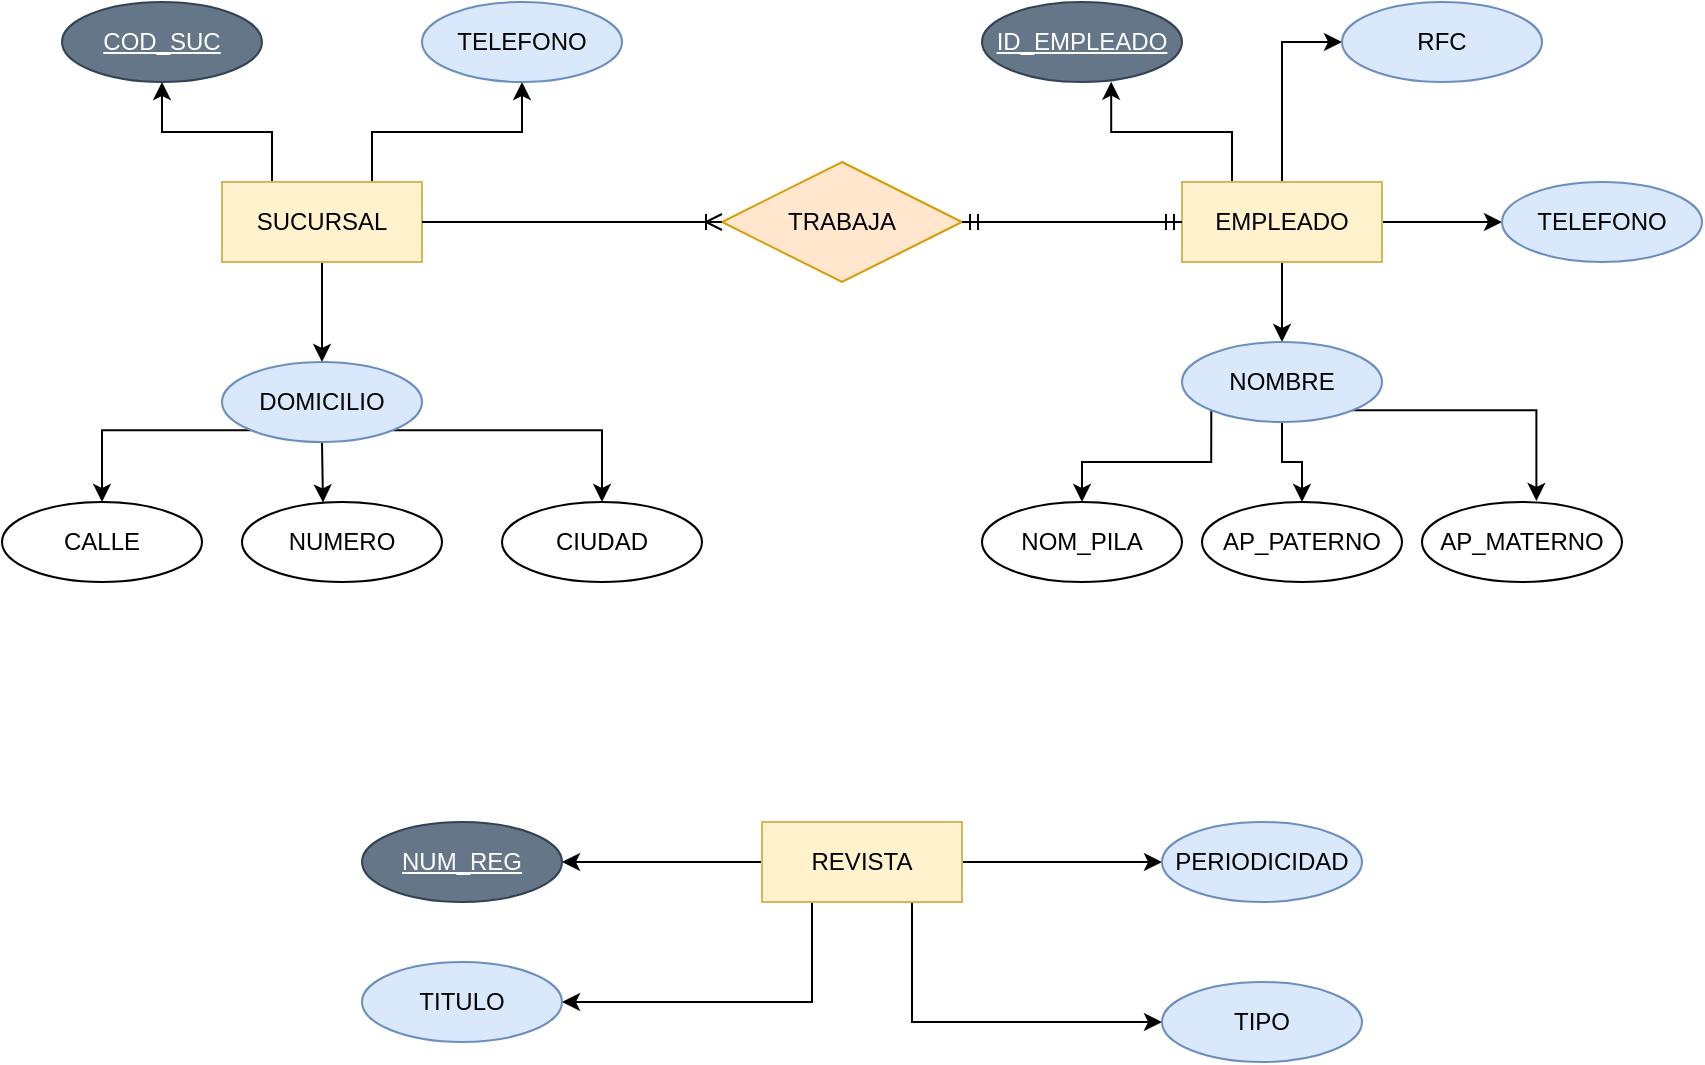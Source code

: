 <mxfile version="20.5.3" type="github">
  <diagram id="IcM1o4SqzcIltdS7G6mZ" name="Página-1">
    <mxGraphModel dx="924" dy="543" grid="1" gridSize="10" guides="1" tooltips="1" connect="1" arrows="1" fold="1" page="1" pageScale="1" pageWidth="827" pageHeight="1169" math="0" shadow="0">
      <root>
        <mxCell id="0" />
        <mxCell id="1" parent="0" />
        <mxCell id="lECHeXkg4zSk70x9dJNj-9" style="edgeStyle=orthogonalEdgeStyle;rounded=0;orthogonalLoop=1;jettySize=auto;html=1;exitX=0.25;exitY=0;exitDx=0;exitDy=0;entryX=0.5;entryY=1;entryDx=0;entryDy=0;" edge="1" parent="1" source="lECHeXkg4zSk70x9dJNj-1" target="lECHeXkg4zSk70x9dJNj-2">
          <mxGeometry relative="1" as="geometry" />
        </mxCell>
        <mxCell id="lECHeXkg4zSk70x9dJNj-10" style="edgeStyle=orthogonalEdgeStyle;rounded=0;orthogonalLoop=1;jettySize=auto;html=1;exitX=0.75;exitY=0;exitDx=0;exitDy=0;entryX=0.5;entryY=1;entryDx=0;entryDy=0;" edge="1" parent="1" source="lECHeXkg4zSk70x9dJNj-1" target="lECHeXkg4zSk70x9dJNj-5">
          <mxGeometry relative="1" as="geometry" />
        </mxCell>
        <mxCell id="lECHeXkg4zSk70x9dJNj-11" style="edgeStyle=orthogonalEdgeStyle;rounded=0;orthogonalLoop=1;jettySize=auto;html=1;exitX=0.5;exitY=1;exitDx=0;exitDy=0;entryX=0.5;entryY=0;entryDx=0;entryDy=0;" edge="1" parent="1" source="lECHeXkg4zSk70x9dJNj-1" target="lECHeXkg4zSk70x9dJNj-4">
          <mxGeometry relative="1" as="geometry" />
        </mxCell>
        <mxCell id="lECHeXkg4zSk70x9dJNj-1" value="SUCURSAL" style="whiteSpace=wrap;html=1;align=center;fillColor=#fff2cc;strokeColor=#d6b656;" vertex="1" parent="1">
          <mxGeometry x="120" y="120" width="100" height="40" as="geometry" />
        </mxCell>
        <mxCell id="lECHeXkg4zSk70x9dJNj-2" value="COD_SUC" style="ellipse;whiteSpace=wrap;html=1;align=center;fontStyle=4;fillColor=#647687;fontColor=#ffffff;strokeColor=#314354;" vertex="1" parent="1">
          <mxGeometry x="40" y="30" width="100" height="40" as="geometry" />
        </mxCell>
        <mxCell id="lECHeXkg4zSk70x9dJNj-12" style="edgeStyle=orthogonalEdgeStyle;rounded=0;orthogonalLoop=1;jettySize=auto;html=1;exitX=0;exitY=1;exitDx=0;exitDy=0;entryX=0.5;entryY=0;entryDx=0;entryDy=0;" edge="1" parent="1" source="lECHeXkg4zSk70x9dJNj-4" target="lECHeXkg4zSk70x9dJNj-6">
          <mxGeometry relative="1" as="geometry" />
        </mxCell>
        <mxCell id="lECHeXkg4zSk70x9dJNj-13" style="edgeStyle=orthogonalEdgeStyle;rounded=0;orthogonalLoop=1;jettySize=auto;html=1;exitX=0.5;exitY=1;exitDx=0;exitDy=0;entryX=0.405;entryY=0.006;entryDx=0;entryDy=0;entryPerimeter=0;" edge="1" parent="1" source="lECHeXkg4zSk70x9dJNj-4" target="lECHeXkg4zSk70x9dJNj-7">
          <mxGeometry relative="1" as="geometry" />
        </mxCell>
        <mxCell id="lECHeXkg4zSk70x9dJNj-14" style="edgeStyle=orthogonalEdgeStyle;rounded=0;orthogonalLoop=1;jettySize=auto;html=1;exitX=1;exitY=1;exitDx=0;exitDy=0;entryX=0.5;entryY=0;entryDx=0;entryDy=0;" edge="1" parent="1" source="lECHeXkg4zSk70x9dJNj-4" target="lECHeXkg4zSk70x9dJNj-8">
          <mxGeometry relative="1" as="geometry" />
        </mxCell>
        <mxCell id="lECHeXkg4zSk70x9dJNj-4" value="DOMICILIO" style="ellipse;whiteSpace=wrap;html=1;align=center;fillColor=#dae8fc;strokeColor=#6c8ebf;" vertex="1" parent="1">
          <mxGeometry x="120" y="210" width="100" height="40" as="geometry" />
        </mxCell>
        <mxCell id="lECHeXkg4zSk70x9dJNj-5" value="TELEFONO" style="ellipse;whiteSpace=wrap;html=1;align=center;fillColor=#dae8fc;strokeColor=#6c8ebf;" vertex="1" parent="1">
          <mxGeometry x="220" y="30" width="100" height="40" as="geometry" />
        </mxCell>
        <mxCell id="lECHeXkg4zSk70x9dJNj-6" value="CALLE" style="ellipse;whiteSpace=wrap;html=1;align=center;" vertex="1" parent="1">
          <mxGeometry x="10" y="280" width="100" height="40" as="geometry" />
        </mxCell>
        <mxCell id="lECHeXkg4zSk70x9dJNj-7" value="NUMERO" style="ellipse;whiteSpace=wrap;html=1;align=center;" vertex="1" parent="1">
          <mxGeometry x="130" y="280" width="100" height="40" as="geometry" />
        </mxCell>
        <mxCell id="lECHeXkg4zSk70x9dJNj-8" value="CIUDAD" style="ellipse;whiteSpace=wrap;html=1;align=center;" vertex="1" parent="1">
          <mxGeometry x="260" y="280" width="100" height="40" as="geometry" />
        </mxCell>
        <mxCell id="lECHeXkg4zSk70x9dJNj-25" style="edgeStyle=orthogonalEdgeStyle;rounded=0;orthogonalLoop=1;jettySize=auto;html=1;exitX=0.25;exitY=0;exitDx=0;exitDy=0;entryX=0.646;entryY=0.996;entryDx=0;entryDy=0;entryPerimeter=0;" edge="1" parent="1" source="lECHeXkg4zSk70x9dJNj-15" target="lECHeXkg4zSk70x9dJNj-17">
          <mxGeometry relative="1" as="geometry" />
        </mxCell>
        <mxCell id="lECHeXkg4zSk70x9dJNj-26" style="edgeStyle=orthogonalEdgeStyle;rounded=0;orthogonalLoop=1;jettySize=auto;html=1;exitX=0.5;exitY=0;exitDx=0;exitDy=0;entryX=0;entryY=0.5;entryDx=0;entryDy=0;" edge="1" parent="1" source="lECHeXkg4zSk70x9dJNj-15" target="lECHeXkg4zSk70x9dJNj-20">
          <mxGeometry relative="1" as="geometry" />
        </mxCell>
        <mxCell id="lECHeXkg4zSk70x9dJNj-27" style="edgeStyle=orthogonalEdgeStyle;rounded=0;orthogonalLoop=1;jettySize=auto;html=1;exitX=1;exitY=0.5;exitDx=0;exitDy=0;entryX=0;entryY=0.5;entryDx=0;entryDy=0;" edge="1" parent="1" source="lECHeXkg4zSk70x9dJNj-15" target="lECHeXkg4zSk70x9dJNj-21">
          <mxGeometry relative="1" as="geometry" />
        </mxCell>
        <mxCell id="lECHeXkg4zSk70x9dJNj-28" style="edgeStyle=orthogonalEdgeStyle;rounded=0;orthogonalLoop=1;jettySize=auto;html=1;exitX=0.5;exitY=1;exitDx=0;exitDy=0;entryX=0.5;entryY=0;entryDx=0;entryDy=0;" edge="1" parent="1" source="lECHeXkg4zSk70x9dJNj-15" target="lECHeXkg4zSk70x9dJNj-19">
          <mxGeometry relative="1" as="geometry" />
        </mxCell>
        <mxCell id="lECHeXkg4zSk70x9dJNj-15" value="EMPLEADO" style="whiteSpace=wrap;html=1;align=center;fillColor=#fff2cc;strokeColor=#d6b656;" vertex="1" parent="1">
          <mxGeometry x="600" y="120" width="100" height="40" as="geometry" />
        </mxCell>
        <mxCell id="lECHeXkg4zSk70x9dJNj-16" value="TRABAJA" style="shape=rhombus;perimeter=rhombusPerimeter;whiteSpace=wrap;html=1;align=center;fillColor=#ffe6cc;strokeColor=#d79b00;" vertex="1" parent="1">
          <mxGeometry x="370" y="110" width="120" height="60" as="geometry" />
        </mxCell>
        <mxCell id="lECHeXkg4zSk70x9dJNj-17" value="ID_EMPLEADO" style="ellipse;whiteSpace=wrap;html=1;align=center;fontStyle=4;fillColor=#647687;fontColor=#ffffff;strokeColor=#314354;" vertex="1" parent="1">
          <mxGeometry x="500" y="30" width="100" height="40" as="geometry" />
        </mxCell>
        <mxCell id="lECHeXkg4zSk70x9dJNj-29" style="edgeStyle=orthogonalEdgeStyle;rounded=0;orthogonalLoop=1;jettySize=auto;html=1;exitX=0;exitY=1;exitDx=0;exitDy=0;entryX=0.5;entryY=0;entryDx=0;entryDy=0;" edge="1" parent="1" source="lECHeXkg4zSk70x9dJNj-19" target="lECHeXkg4zSk70x9dJNj-24">
          <mxGeometry relative="1" as="geometry" />
        </mxCell>
        <mxCell id="lECHeXkg4zSk70x9dJNj-30" style="edgeStyle=orthogonalEdgeStyle;rounded=0;orthogonalLoop=1;jettySize=auto;html=1;exitX=0.5;exitY=1;exitDx=0;exitDy=0;entryX=0.5;entryY=0;entryDx=0;entryDy=0;" edge="1" parent="1" source="lECHeXkg4zSk70x9dJNj-19" target="lECHeXkg4zSk70x9dJNj-23">
          <mxGeometry relative="1" as="geometry" />
        </mxCell>
        <mxCell id="lECHeXkg4zSk70x9dJNj-31" style="edgeStyle=orthogonalEdgeStyle;rounded=0;orthogonalLoop=1;jettySize=auto;html=1;exitX=1;exitY=1;exitDx=0;exitDy=0;entryX=0.572;entryY=-0.013;entryDx=0;entryDy=0;entryPerimeter=0;" edge="1" parent="1" source="lECHeXkg4zSk70x9dJNj-19" target="lECHeXkg4zSk70x9dJNj-22">
          <mxGeometry relative="1" as="geometry" />
        </mxCell>
        <mxCell id="lECHeXkg4zSk70x9dJNj-19" value="NOMBRE" style="ellipse;whiteSpace=wrap;html=1;align=center;fillColor=#dae8fc;strokeColor=#6c8ebf;" vertex="1" parent="1">
          <mxGeometry x="600" y="200" width="100" height="40" as="geometry" />
        </mxCell>
        <mxCell id="lECHeXkg4zSk70x9dJNj-20" value="RFC" style="ellipse;whiteSpace=wrap;html=1;align=center;fillColor=#dae8fc;strokeColor=#6c8ebf;" vertex="1" parent="1">
          <mxGeometry x="680" y="30" width="100" height="40" as="geometry" />
        </mxCell>
        <mxCell id="lECHeXkg4zSk70x9dJNj-21" value="TELEFONO" style="ellipse;whiteSpace=wrap;html=1;align=center;fillColor=#dae8fc;strokeColor=#6c8ebf;" vertex="1" parent="1">
          <mxGeometry x="760" y="120" width="100" height="40" as="geometry" />
        </mxCell>
        <mxCell id="lECHeXkg4zSk70x9dJNj-22" value="AP_MATERNO" style="ellipse;whiteSpace=wrap;html=1;align=center;" vertex="1" parent="1">
          <mxGeometry x="720" y="280" width="100" height="40" as="geometry" />
        </mxCell>
        <mxCell id="lECHeXkg4zSk70x9dJNj-23" value="AP_PATERNO" style="ellipse;whiteSpace=wrap;html=1;align=center;" vertex="1" parent="1">
          <mxGeometry x="610" y="280" width="100" height="40" as="geometry" />
        </mxCell>
        <mxCell id="lECHeXkg4zSk70x9dJNj-24" value="NOM_PILA" style="ellipse;whiteSpace=wrap;html=1;align=center;" vertex="1" parent="1">
          <mxGeometry x="500" y="280" width="100" height="40" as="geometry" />
        </mxCell>
        <mxCell id="lECHeXkg4zSk70x9dJNj-32" value="" style="edgeStyle=entityRelationEdgeStyle;fontSize=12;html=1;endArrow=ERoneToMany;rounded=0;exitX=1;exitY=0.5;exitDx=0;exitDy=0;entryX=0;entryY=0.5;entryDx=0;entryDy=0;" edge="1" parent="1" source="lECHeXkg4zSk70x9dJNj-1" target="lECHeXkg4zSk70x9dJNj-16">
          <mxGeometry width="100" height="100" relative="1" as="geometry">
            <mxPoint x="360" y="330" as="sourcePoint" />
            <mxPoint x="460" y="230" as="targetPoint" />
          </mxGeometry>
        </mxCell>
        <mxCell id="lECHeXkg4zSk70x9dJNj-33" value="" style="edgeStyle=entityRelationEdgeStyle;fontSize=12;html=1;endArrow=ERmandOne;startArrow=ERmandOne;rounded=0;entryX=0;entryY=0.5;entryDx=0;entryDy=0;exitX=1;exitY=0.5;exitDx=0;exitDy=0;" edge="1" parent="1" source="lECHeXkg4zSk70x9dJNj-16" target="lECHeXkg4zSk70x9dJNj-15">
          <mxGeometry width="100" height="100" relative="1" as="geometry">
            <mxPoint x="360" y="330" as="sourcePoint" />
            <mxPoint x="460" y="230" as="targetPoint" />
          </mxGeometry>
        </mxCell>
        <mxCell id="lECHeXkg4zSk70x9dJNj-39" style="edgeStyle=orthogonalEdgeStyle;rounded=0;orthogonalLoop=1;jettySize=auto;html=1;exitX=0;exitY=0.5;exitDx=0;exitDy=0;entryX=1;entryY=0.5;entryDx=0;entryDy=0;" edge="1" parent="1" source="lECHeXkg4zSk70x9dJNj-34" target="lECHeXkg4zSk70x9dJNj-35">
          <mxGeometry relative="1" as="geometry" />
        </mxCell>
        <mxCell id="lECHeXkg4zSk70x9dJNj-40" style="edgeStyle=orthogonalEdgeStyle;rounded=0;orthogonalLoop=1;jettySize=auto;html=1;exitX=0.25;exitY=1;exitDx=0;exitDy=0;entryX=1;entryY=0.5;entryDx=0;entryDy=0;" edge="1" parent="1" source="lECHeXkg4zSk70x9dJNj-34" target="lECHeXkg4zSk70x9dJNj-36">
          <mxGeometry relative="1" as="geometry" />
        </mxCell>
        <mxCell id="lECHeXkg4zSk70x9dJNj-41" style="edgeStyle=orthogonalEdgeStyle;rounded=0;orthogonalLoop=1;jettySize=auto;html=1;exitX=1;exitY=0.5;exitDx=0;exitDy=0;entryX=0;entryY=0.5;entryDx=0;entryDy=0;" edge="1" parent="1" source="lECHeXkg4zSk70x9dJNj-34" target="lECHeXkg4zSk70x9dJNj-37">
          <mxGeometry relative="1" as="geometry" />
        </mxCell>
        <mxCell id="lECHeXkg4zSk70x9dJNj-42" style="edgeStyle=orthogonalEdgeStyle;rounded=0;orthogonalLoop=1;jettySize=auto;html=1;exitX=0.75;exitY=1;exitDx=0;exitDy=0;entryX=0;entryY=0.5;entryDx=0;entryDy=0;" edge="1" parent="1" source="lECHeXkg4zSk70x9dJNj-34" target="lECHeXkg4zSk70x9dJNj-38">
          <mxGeometry relative="1" as="geometry" />
        </mxCell>
        <mxCell id="lECHeXkg4zSk70x9dJNj-34" value="REVISTA" style="whiteSpace=wrap;html=1;align=center;fillColor=#fff2cc;strokeColor=#d6b656;" vertex="1" parent="1">
          <mxGeometry x="390" y="440" width="100" height="40" as="geometry" />
        </mxCell>
        <mxCell id="lECHeXkg4zSk70x9dJNj-35" value="NUM_REG" style="ellipse;whiteSpace=wrap;html=1;align=center;fontStyle=4;fillColor=#647687;fontColor=#ffffff;strokeColor=#314354;" vertex="1" parent="1">
          <mxGeometry x="190" y="440" width="100" height="40" as="geometry" />
        </mxCell>
        <mxCell id="lECHeXkg4zSk70x9dJNj-36" value="TITULO" style="ellipse;whiteSpace=wrap;html=1;align=center;fillColor=#dae8fc;strokeColor=#6c8ebf;" vertex="1" parent="1">
          <mxGeometry x="190" y="510" width="100" height="40" as="geometry" />
        </mxCell>
        <mxCell id="lECHeXkg4zSk70x9dJNj-37" value="PERIODICIDAD" style="ellipse;whiteSpace=wrap;html=1;align=center;fillColor=#dae8fc;strokeColor=#6c8ebf;" vertex="1" parent="1">
          <mxGeometry x="590" y="440" width="100" height="40" as="geometry" />
        </mxCell>
        <mxCell id="lECHeXkg4zSk70x9dJNj-38" value="TIPO" style="ellipse;whiteSpace=wrap;html=1;align=center;fillColor=#dae8fc;strokeColor=#6c8ebf;" vertex="1" parent="1">
          <mxGeometry x="590" y="520" width="100" height="40" as="geometry" />
        </mxCell>
      </root>
    </mxGraphModel>
  </diagram>
</mxfile>
